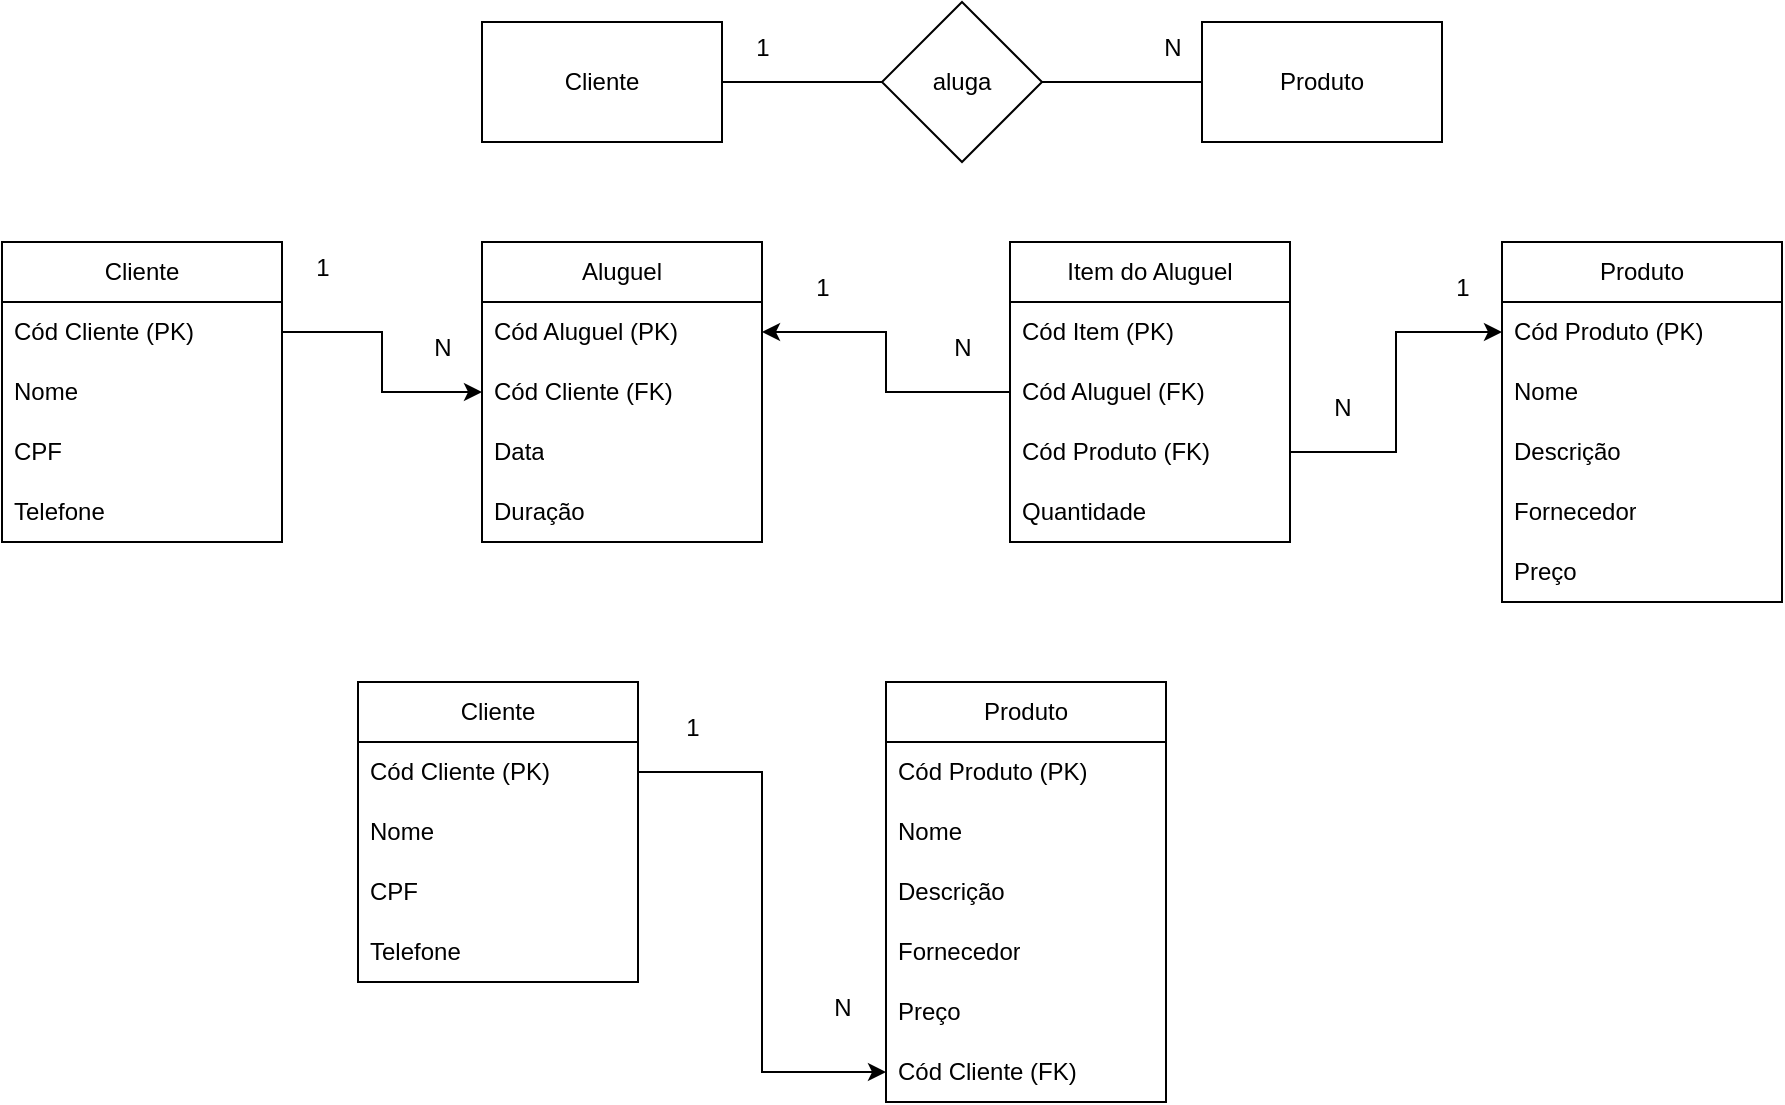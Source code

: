 <mxfile version="24.7.4" pages="3">
  <diagram name="Página-1" id="Mr-y8j6FvAP_OPJDIxmG">
    <mxGraphModel dx="1375" dy="313" grid="1" gridSize="10" guides="1" tooltips="1" connect="1" arrows="1" fold="1" page="1" pageScale="1" pageWidth="827" pageHeight="1169" math="0" shadow="0">
      <root>
        <mxCell id="0" />
        <mxCell id="1" parent="0" />
        <mxCell id="hx60Nt_0j53-Y6OIGw7m-4" style="edgeStyle=orthogonalEdgeStyle;rounded=0;orthogonalLoop=1;jettySize=auto;html=1;exitX=1;exitY=0.5;exitDx=0;exitDy=0;entryX=0;entryY=0.5;entryDx=0;entryDy=0;endArrow=none;endFill=0;" edge="1" parent="1" source="hx60Nt_0j53-Y6OIGw7m-1" target="hx60Nt_0j53-Y6OIGw7m-3">
          <mxGeometry relative="1" as="geometry" />
        </mxCell>
        <mxCell id="hx60Nt_0j53-Y6OIGw7m-1" value="Cliente" style="rounded=0;whiteSpace=wrap;html=1;" vertex="1" parent="1">
          <mxGeometry x="150" y="100" width="120" height="60" as="geometry" />
        </mxCell>
        <mxCell id="hx60Nt_0j53-Y6OIGw7m-2" value="Produto" style="rounded=0;whiteSpace=wrap;html=1;" vertex="1" parent="1">
          <mxGeometry x="510" y="100" width="120" height="60" as="geometry" />
        </mxCell>
        <mxCell id="hx60Nt_0j53-Y6OIGw7m-5" style="edgeStyle=orthogonalEdgeStyle;rounded=0;orthogonalLoop=1;jettySize=auto;html=1;exitX=1;exitY=0.5;exitDx=0;exitDy=0;entryX=0;entryY=0.5;entryDx=0;entryDy=0;endArrow=none;endFill=0;" edge="1" parent="1" source="hx60Nt_0j53-Y6OIGw7m-3" target="hx60Nt_0j53-Y6OIGw7m-2">
          <mxGeometry relative="1" as="geometry" />
        </mxCell>
        <mxCell id="hx60Nt_0j53-Y6OIGw7m-3" value="aluga" style="rhombus;whiteSpace=wrap;html=1;" vertex="1" parent="1">
          <mxGeometry x="350" y="90" width="80" height="80" as="geometry" />
        </mxCell>
        <mxCell id="hx60Nt_0j53-Y6OIGw7m-6" value="1" style="text;html=1;align=center;verticalAlign=middle;resizable=0;points=[];autosize=1;strokeColor=none;fillColor=none;" vertex="1" parent="1">
          <mxGeometry x="275" y="98" width="30" height="30" as="geometry" />
        </mxCell>
        <mxCell id="hx60Nt_0j53-Y6OIGw7m-7" value="N" style="text;html=1;align=center;verticalAlign=middle;resizable=0;points=[];autosize=1;strokeColor=none;fillColor=none;" vertex="1" parent="1">
          <mxGeometry x="480" y="98" width="30" height="30" as="geometry" />
        </mxCell>
        <mxCell id="hx60Nt_0j53-Y6OIGw7m-8" value="Cliente" style="swimlane;fontStyle=0;childLayout=stackLayout;horizontal=1;startSize=30;horizontalStack=0;resizeParent=1;resizeParentMax=0;resizeLast=0;collapsible=1;marginBottom=0;whiteSpace=wrap;html=1;" vertex="1" parent="1">
          <mxGeometry x="-90" y="210" width="140" height="150" as="geometry" />
        </mxCell>
        <mxCell id="hx60Nt_0j53-Y6OIGw7m-9" value="Cód Cliente (PK)" style="text;strokeColor=none;fillColor=none;align=left;verticalAlign=middle;spacingLeft=4;spacingRight=4;overflow=hidden;points=[[0,0.5],[1,0.5]];portConstraint=eastwest;rotatable=0;whiteSpace=wrap;html=1;" vertex="1" parent="hx60Nt_0j53-Y6OIGw7m-8">
          <mxGeometry y="30" width="140" height="30" as="geometry" />
        </mxCell>
        <mxCell id="hx60Nt_0j53-Y6OIGw7m-10" value="Nome" style="text;strokeColor=none;fillColor=none;align=left;verticalAlign=middle;spacingLeft=4;spacingRight=4;overflow=hidden;points=[[0,0.5],[1,0.5]];portConstraint=eastwest;rotatable=0;whiteSpace=wrap;html=1;" vertex="1" parent="hx60Nt_0j53-Y6OIGw7m-8">
          <mxGeometry y="60" width="140" height="30" as="geometry" />
        </mxCell>
        <mxCell id="hx60Nt_0j53-Y6OIGw7m-11" value="CPF" style="text;strokeColor=none;fillColor=none;align=left;verticalAlign=middle;spacingLeft=4;spacingRight=4;overflow=hidden;points=[[0,0.5],[1,0.5]];portConstraint=eastwest;rotatable=0;whiteSpace=wrap;html=1;" vertex="1" parent="hx60Nt_0j53-Y6OIGw7m-8">
          <mxGeometry y="90" width="140" height="30" as="geometry" />
        </mxCell>
        <mxCell id="hx60Nt_0j53-Y6OIGw7m-16" value="Telefone" style="text;strokeColor=none;fillColor=none;align=left;verticalAlign=middle;spacingLeft=4;spacingRight=4;overflow=hidden;points=[[0,0.5],[1,0.5]];portConstraint=eastwest;rotatable=0;whiteSpace=wrap;html=1;" vertex="1" parent="hx60Nt_0j53-Y6OIGw7m-8">
          <mxGeometry y="120" width="140" height="30" as="geometry" />
        </mxCell>
        <mxCell id="hx60Nt_0j53-Y6OIGw7m-12" value="Produto" style="swimlane;fontStyle=0;childLayout=stackLayout;horizontal=1;startSize=30;horizontalStack=0;resizeParent=1;resizeParentMax=0;resizeLast=0;collapsible=1;marginBottom=0;whiteSpace=wrap;html=1;" vertex="1" parent="1">
          <mxGeometry x="660" y="210" width="140" height="180" as="geometry" />
        </mxCell>
        <mxCell id="hx60Nt_0j53-Y6OIGw7m-13" value="Cód Produto (PK)" style="text;strokeColor=none;fillColor=none;align=left;verticalAlign=middle;spacingLeft=4;spacingRight=4;overflow=hidden;points=[[0,0.5],[1,0.5]];portConstraint=eastwest;rotatable=0;whiteSpace=wrap;html=1;" vertex="1" parent="hx60Nt_0j53-Y6OIGw7m-12">
          <mxGeometry y="30" width="140" height="30" as="geometry" />
        </mxCell>
        <mxCell id="hx60Nt_0j53-Y6OIGw7m-14" value="Nome" style="text;strokeColor=none;fillColor=none;align=left;verticalAlign=middle;spacingLeft=4;spacingRight=4;overflow=hidden;points=[[0,0.5],[1,0.5]];portConstraint=eastwest;rotatable=0;whiteSpace=wrap;html=1;" vertex="1" parent="hx60Nt_0j53-Y6OIGw7m-12">
          <mxGeometry y="60" width="140" height="30" as="geometry" />
        </mxCell>
        <mxCell id="hx60Nt_0j53-Y6OIGw7m-15" value="Descrição" style="text;strokeColor=none;fillColor=none;align=left;verticalAlign=middle;spacingLeft=4;spacingRight=4;overflow=hidden;points=[[0,0.5],[1,0.5]];portConstraint=eastwest;rotatable=0;whiteSpace=wrap;html=1;" vertex="1" parent="hx60Nt_0j53-Y6OIGw7m-12">
          <mxGeometry y="90" width="140" height="30" as="geometry" />
        </mxCell>
        <mxCell id="hx60Nt_0j53-Y6OIGw7m-17" value="Fornecedor" style="text;strokeColor=none;fillColor=none;align=left;verticalAlign=middle;spacingLeft=4;spacingRight=4;overflow=hidden;points=[[0,0.5],[1,0.5]];portConstraint=eastwest;rotatable=0;whiteSpace=wrap;html=1;" vertex="1" parent="hx60Nt_0j53-Y6OIGw7m-12">
          <mxGeometry y="120" width="140" height="30" as="geometry" />
        </mxCell>
        <mxCell id="hx60Nt_0j53-Y6OIGw7m-18" value="Preço" style="text;strokeColor=none;fillColor=none;align=left;verticalAlign=middle;spacingLeft=4;spacingRight=4;overflow=hidden;points=[[0,0.5],[1,0.5]];portConstraint=eastwest;rotatable=0;whiteSpace=wrap;html=1;" vertex="1" parent="hx60Nt_0j53-Y6OIGw7m-12">
          <mxGeometry y="150" width="140" height="30" as="geometry" />
        </mxCell>
        <mxCell id="hx60Nt_0j53-Y6OIGw7m-21" value="Item do Aluguel" style="swimlane;fontStyle=0;childLayout=stackLayout;horizontal=1;startSize=30;horizontalStack=0;resizeParent=1;resizeParentMax=0;resizeLast=0;collapsible=1;marginBottom=0;whiteSpace=wrap;html=1;" vertex="1" parent="1">
          <mxGeometry x="414" y="210" width="140" height="150" as="geometry" />
        </mxCell>
        <mxCell id="hx60Nt_0j53-Y6OIGw7m-22" value="Cód Item (PK)" style="text;strokeColor=none;fillColor=none;align=left;verticalAlign=middle;spacingLeft=4;spacingRight=4;overflow=hidden;points=[[0,0.5],[1,0.5]];portConstraint=eastwest;rotatable=0;whiteSpace=wrap;html=1;" vertex="1" parent="hx60Nt_0j53-Y6OIGw7m-21">
          <mxGeometry y="30" width="140" height="30" as="geometry" />
        </mxCell>
        <mxCell id="hx60Nt_0j53-Y6OIGw7m-38" value="Cód Aluguel (FK)" style="text;strokeColor=none;fillColor=none;align=left;verticalAlign=middle;spacingLeft=4;spacingRight=4;overflow=hidden;points=[[0,0.5],[1,0.5]];portConstraint=eastwest;rotatable=0;whiteSpace=wrap;html=1;" vertex="1" parent="hx60Nt_0j53-Y6OIGw7m-21">
          <mxGeometry y="60" width="140" height="30" as="geometry" />
        </mxCell>
        <mxCell id="hx60Nt_0j53-Y6OIGw7m-24" value="Cód Produto (FK)" style="text;strokeColor=none;fillColor=none;align=left;verticalAlign=middle;spacingLeft=4;spacingRight=4;overflow=hidden;points=[[0,0.5],[1,0.5]];portConstraint=eastwest;rotatable=0;whiteSpace=wrap;html=1;" vertex="1" parent="hx60Nt_0j53-Y6OIGw7m-21">
          <mxGeometry y="90" width="140" height="30" as="geometry" />
        </mxCell>
        <mxCell id="hx60Nt_0j53-Y6OIGw7m-25" value="Quantidade" style="text;strokeColor=none;fillColor=none;align=left;verticalAlign=middle;spacingLeft=4;spacingRight=4;overflow=hidden;points=[[0,0.5],[1,0.5]];portConstraint=eastwest;rotatable=0;whiteSpace=wrap;html=1;" vertex="1" parent="hx60Nt_0j53-Y6OIGw7m-21">
          <mxGeometry y="120" width="140" height="30" as="geometry" />
        </mxCell>
        <mxCell id="hx60Nt_0j53-Y6OIGw7m-30" style="edgeStyle=orthogonalEdgeStyle;rounded=0;orthogonalLoop=1;jettySize=auto;html=1;exitX=1;exitY=0.5;exitDx=0;exitDy=0;" edge="1" parent="1" source="hx60Nt_0j53-Y6OIGw7m-24" target="hx60Nt_0j53-Y6OIGw7m-13">
          <mxGeometry relative="1" as="geometry" />
        </mxCell>
        <mxCell id="hx60Nt_0j53-Y6OIGw7m-31" value="Aluguel" style="swimlane;fontStyle=0;childLayout=stackLayout;horizontal=1;startSize=30;horizontalStack=0;resizeParent=1;resizeParentMax=0;resizeLast=0;collapsible=1;marginBottom=0;whiteSpace=wrap;html=1;" vertex="1" parent="1">
          <mxGeometry x="150" y="210" width="140" height="150" as="geometry" />
        </mxCell>
        <mxCell id="hx60Nt_0j53-Y6OIGw7m-32" value="Cód Aluguel (PK)" style="text;strokeColor=none;fillColor=none;align=left;verticalAlign=middle;spacingLeft=4;spacingRight=4;overflow=hidden;points=[[0,0.5],[1,0.5]];portConstraint=eastwest;rotatable=0;whiteSpace=wrap;html=1;" vertex="1" parent="hx60Nt_0j53-Y6OIGw7m-31">
          <mxGeometry y="30" width="140" height="30" as="geometry" />
        </mxCell>
        <mxCell id="hx60Nt_0j53-Y6OIGw7m-33" value="Cód Cliente (FK)" style="text;strokeColor=none;fillColor=none;align=left;verticalAlign=middle;spacingLeft=4;spacingRight=4;overflow=hidden;points=[[0,0.5],[1,0.5]];portConstraint=eastwest;rotatable=0;whiteSpace=wrap;html=1;" vertex="1" parent="hx60Nt_0j53-Y6OIGw7m-31">
          <mxGeometry y="60" width="140" height="30" as="geometry" />
        </mxCell>
        <mxCell id="hx60Nt_0j53-Y6OIGw7m-26" value="Data" style="text;strokeColor=none;fillColor=none;align=left;verticalAlign=middle;spacingLeft=4;spacingRight=4;overflow=hidden;points=[[0,0.5],[1,0.5]];portConstraint=eastwest;rotatable=0;whiteSpace=wrap;html=1;" vertex="1" parent="hx60Nt_0j53-Y6OIGw7m-31">
          <mxGeometry y="90" width="140" height="30" as="geometry" />
        </mxCell>
        <mxCell id="hx60Nt_0j53-Y6OIGw7m-27" value="Duração" style="text;strokeColor=none;fillColor=none;align=left;verticalAlign=middle;spacingLeft=4;spacingRight=4;overflow=hidden;points=[[0,0.5],[1,0.5]];portConstraint=eastwest;rotatable=0;whiteSpace=wrap;html=1;" vertex="1" parent="hx60Nt_0j53-Y6OIGw7m-31">
          <mxGeometry y="120" width="140" height="30" as="geometry" />
        </mxCell>
        <mxCell id="hx60Nt_0j53-Y6OIGw7m-36" style="edgeStyle=orthogonalEdgeStyle;rounded=0;orthogonalLoop=1;jettySize=auto;html=1;exitX=1;exitY=0.5;exitDx=0;exitDy=0;" edge="1" parent="hx60Nt_0j53-Y6OIGw7m-31" source="hx60Nt_0j53-Y6OIGw7m-33" target="hx60Nt_0j53-Y6OIGw7m-33">
          <mxGeometry relative="1" as="geometry" />
        </mxCell>
        <mxCell id="hx60Nt_0j53-Y6OIGw7m-37" style="edgeStyle=orthogonalEdgeStyle;rounded=0;orthogonalLoop=1;jettySize=auto;html=1;exitX=1;exitY=0.5;exitDx=0;exitDy=0;" edge="1" parent="1" source="hx60Nt_0j53-Y6OIGw7m-9" target="hx60Nt_0j53-Y6OIGw7m-33">
          <mxGeometry relative="1" as="geometry" />
        </mxCell>
        <mxCell id="hx60Nt_0j53-Y6OIGw7m-39" style="edgeStyle=orthogonalEdgeStyle;rounded=0;orthogonalLoop=1;jettySize=auto;html=1;exitX=0;exitY=0.5;exitDx=0;exitDy=0;" edge="1" parent="1" source="hx60Nt_0j53-Y6OIGw7m-38" target="hx60Nt_0j53-Y6OIGw7m-32">
          <mxGeometry relative="1" as="geometry" />
        </mxCell>
        <mxCell id="hx60Nt_0j53-Y6OIGw7m-40" value="Cliente" style="swimlane;fontStyle=0;childLayout=stackLayout;horizontal=1;startSize=30;horizontalStack=0;resizeParent=1;resizeParentMax=0;resizeLast=0;collapsible=1;marginBottom=0;whiteSpace=wrap;html=1;" vertex="1" parent="1">
          <mxGeometry x="88" y="430" width="140" height="150" as="geometry" />
        </mxCell>
        <mxCell id="hx60Nt_0j53-Y6OIGw7m-41" value="Cód Cliente (PK)" style="text;strokeColor=none;fillColor=none;align=left;verticalAlign=middle;spacingLeft=4;spacingRight=4;overflow=hidden;points=[[0,0.5],[1,0.5]];portConstraint=eastwest;rotatable=0;whiteSpace=wrap;html=1;" vertex="1" parent="hx60Nt_0j53-Y6OIGw7m-40">
          <mxGeometry y="30" width="140" height="30" as="geometry" />
        </mxCell>
        <mxCell id="hx60Nt_0j53-Y6OIGw7m-42" value="Nome" style="text;strokeColor=none;fillColor=none;align=left;verticalAlign=middle;spacingLeft=4;spacingRight=4;overflow=hidden;points=[[0,0.5],[1,0.5]];portConstraint=eastwest;rotatable=0;whiteSpace=wrap;html=1;" vertex="1" parent="hx60Nt_0j53-Y6OIGw7m-40">
          <mxGeometry y="60" width="140" height="30" as="geometry" />
        </mxCell>
        <mxCell id="hx60Nt_0j53-Y6OIGw7m-43" value="CPF" style="text;strokeColor=none;fillColor=none;align=left;verticalAlign=middle;spacingLeft=4;spacingRight=4;overflow=hidden;points=[[0,0.5],[1,0.5]];portConstraint=eastwest;rotatable=0;whiteSpace=wrap;html=1;" vertex="1" parent="hx60Nt_0j53-Y6OIGw7m-40">
          <mxGeometry y="90" width="140" height="30" as="geometry" />
        </mxCell>
        <mxCell id="hx60Nt_0j53-Y6OIGw7m-44" value="Telefone" style="text;strokeColor=none;fillColor=none;align=left;verticalAlign=middle;spacingLeft=4;spacingRight=4;overflow=hidden;points=[[0,0.5],[1,0.5]];portConstraint=eastwest;rotatable=0;whiteSpace=wrap;html=1;" vertex="1" parent="hx60Nt_0j53-Y6OIGw7m-40">
          <mxGeometry y="120" width="140" height="30" as="geometry" />
        </mxCell>
        <mxCell id="hx60Nt_0j53-Y6OIGw7m-45" value="Produto" style="swimlane;fontStyle=0;childLayout=stackLayout;horizontal=1;startSize=30;horizontalStack=0;resizeParent=1;resizeParentMax=0;resizeLast=0;collapsible=1;marginBottom=0;whiteSpace=wrap;html=1;" vertex="1" parent="1">
          <mxGeometry x="352" y="430" width="140" height="210" as="geometry" />
        </mxCell>
        <mxCell id="hx60Nt_0j53-Y6OIGw7m-46" value="Cód Produto (PK)" style="text;strokeColor=none;fillColor=none;align=left;verticalAlign=middle;spacingLeft=4;spacingRight=4;overflow=hidden;points=[[0,0.5],[1,0.5]];portConstraint=eastwest;rotatable=0;whiteSpace=wrap;html=1;" vertex="1" parent="hx60Nt_0j53-Y6OIGw7m-45">
          <mxGeometry y="30" width="140" height="30" as="geometry" />
        </mxCell>
        <mxCell id="hx60Nt_0j53-Y6OIGw7m-47" value="Nome" style="text;strokeColor=none;fillColor=none;align=left;verticalAlign=middle;spacingLeft=4;spacingRight=4;overflow=hidden;points=[[0,0.5],[1,0.5]];portConstraint=eastwest;rotatable=0;whiteSpace=wrap;html=1;" vertex="1" parent="hx60Nt_0j53-Y6OIGw7m-45">
          <mxGeometry y="60" width="140" height="30" as="geometry" />
        </mxCell>
        <mxCell id="hx60Nt_0j53-Y6OIGw7m-48" value="Descrição" style="text;strokeColor=none;fillColor=none;align=left;verticalAlign=middle;spacingLeft=4;spacingRight=4;overflow=hidden;points=[[0,0.5],[1,0.5]];portConstraint=eastwest;rotatable=0;whiteSpace=wrap;html=1;" vertex="1" parent="hx60Nt_0j53-Y6OIGw7m-45">
          <mxGeometry y="90" width="140" height="30" as="geometry" />
        </mxCell>
        <mxCell id="hx60Nt_0j53-Y6OIGw7m-49" value="Fornecedor" style="text;strokeColor=none;fillColor=none;align=left;verticalAlign=middle;spacingLeft=4;spacingRight=4;overflow=hidden;points=[[0,0.5],[1,0.5]];portConstraint=eastwest;rotatable=0;whiteSpace=wrap;html=1;" vertex="1" parent="hx60Nt_0j53-Y6OIGw7m-45">
          <mxGeometry y="120" width="140" height="30" as="geometry" />
        </mxCell>
        <mxCell id="hx60Nt_0j53-Y6OIGw7m-50" value="Preço" style="text;strokeColor=none;fillColor=none;align=left;verticalAlign=middle;spacingLeft=4;spacingRight=4;overflow=hidden;points=[[0,0.5],[1,0.5]];portConstraint=eastwest;rotatable=0;whiteSpace=wrap;html=1;" vertex="1" parent="hx60Nt_0j53-Y6OIGw7m-45">
          <mxGeometry y="150" width="140" height="30" as="geometry" />
        </mxCell>
        <mxCell id="hx60Nt_0j53-Y6OIGw7m-52" value="Cód Cliente (FK)" style="text;strokeColor=none;fillColor=none;align=left;verticalAlign=middle;spacingLeft=4;spacingRight=4;overflow=hidden;points=[[0,0.5],[1,0.5]];portConstraint=eastwest;rotatable=0;whiteSpace=wrap;html=1;" vertex="1" parent="hx60Nt_0j53-Y6OIGw7m-45">
          <mxGeometry y="180" width="140" height="30" as="geometry" />
        </mxCell>
        <mxCell id="hx60Nt_0j53-Y6OIGw7m-53" style="edgeStyle=orthogonalEdgeStyle;rounded=0;orthogonalLoop=1;jettySize=auto;html=1;exitX=1;exitY=0.5;exitDx=0;exitDy=0;entryX=0;entryY=0.5;entryDx=0;entryDy=0;" edge="1" parent="1" source="hx60Nt_0j53-Y6OIGw7m-41" target="hx60Nt_0j53-Y6OIGw7m-52">
          <mxGeometry relative="1" as="geometry" />
        </mxCell>
        <mxCell id="hx60Nt_0j53-Y6OIGw7m-54" value="1" style="text;html=1;align=center;verticalAlign=middle;resizable=0;points=[];autosize=1;strokeColor=none;fillColor=none;" vertex="1" parent="1">
          <mxGeometry x="240" y="438" width="30" height="30" as="geometry" />
        </mxCell>
        <mxCell id="hx60Nt_0j53-Y6OIGw7m-55" value="N" style="text;html=1;align=center;verticalAlign=middle;resizable=0;points=[];autosize=1;strokeColor=none;fillColor=none;" vertex="1" parent="1">
          <mxGeometry x="315" y="578" width="30" height="30" as="geometry" />
        </mxCell>
        <mxCell id="hx60Nt_0j53-Y6OIGw7m-56" value="N" style="text;html=1;align=center;verticalAlign=middle;resizable=0;points=[];autosize=1;strokeColor=none;fillColor=none;" vertex="1" parent="1">
          <mxGeometry x="115" y="248" width="30" height="30" as="geometry" />
        </mxCell>
        <mxCell id="hx60Nt_0j53-Y6OIGw7m-57" value="1" style="text;html=1;align=center;verticalAlign=middle;resizable=0;points=[];autosize=1;strokeColor=none;fillColor=none;" vertex="1" parent="1">
          <mxGeometry x="55" y="208" width="30" height="30" as="geometry" />
        </mxCell>
        <mxCell id="hx60Nt_0j53-Y6OIGw7m-58" value="N" style="text;html=1;align=center;verticalAlign=middle;resizable=0;points=[];autosize=1;strokeColor=none;fillColor=none;" vertex="1" parent="1">
          <mxGeometry x="375" y="248" width="30" height="30" as="geometry" />
        </mxCell>
        <mxCell id="hx60Nt_0j53-Y6OIGw7m-59" value="1" style="text;html=1;align=center;verticalAlign=middle;resizable=0;points=[];autosize=1;strokeColor=none;fillColor=none;" vertex="1" parent="1">
          <mxGeometry x="305" y="218" width="30" height="30" as="geometry" />
        </mxCell>
        <mxCell id="hx60Nt_0j53-Y6OIGw7m-60" value="1" style="text;html=1;align=center;verticalAlign=middle;resizable=0;points=[];autosize=1;strokeColor=none;fillColor=none;" vertex="1" parent="1">
          <mxGeometry x="625" y="218" width="30" height="30" as="geometry" />
        </mxCell>
        <mxCell id="hx60Nt_0j53-Y6OIGw7m-61" value="N" style="text;html=1;align=center;verticalAlign=middle;resizable=0;points=[];autosize=1;strokeColor=none;fillColor=none;" vertex="1" parent="1">
          <mxGeometry x="565" y="278" width="30" height="30" as="geometry" />
        </mxCell>
      </root>
    </mxGraphModel>
  </diagram>
  <diagram id="q1xukiQcBL89fhifhAJa" name="Página-2">
    <mxGraphModel dx="662" dy="378" grid="1" gridSize="10" guides="1" tooltips="1" connect="1" arrows="1" fold="1" page="1" pageScale="1" pageWidth="827" pageHeight="1169" math="0" shadow="0">
      <root>
        <mxCell id="0" />
        <mxCell id="1" parent="0" />
        <mxCell id="Q9u6gidSZBuBXPQ9qShj-5" style="edgeStyle=orthogonalEdgeStyle;rounded=0;orthogonalLoop=1;jettySize=auto;html=1;exitX=1;exitY=0.5;exitDx=0;exitDy=0;endArrow=none;endFill=0;" edge="1" parent="1" source="Q9u6gidSZBuBXPQ9qShj-1" target="Q9u6gidSZBuBXPQ9qShj-3">
          <mxGeometry relative="1" as="geometry" />
        </mxCell>
        <mxCell id="Q9u6gidSZBuBXPQ9qShj-1" value="Morador" style="rounded=0;whiteSpace=wrap;html=1;" vertex="1" parent="1">
          <mxGeometry x="110" y="170" width="120" height="60" as="geometry" />
        </mxCell>
        <mxCell id="Q9u6gidSZBuBXPQ9qShj-3" value="Propriedade" style="rounded=0;whiteSpace=wrap;html=1;" vertex="1" parent="1">
          <mxGeometry x="400" y="170" width="120" height="60" as="geometry" />
        </mxCell>
        <mxCell id="Q9u6gidSZBuBXPQ9qShj-7" style="edgeStyle=orthogonalEdgeStyle;rounded=0;orthogonalLoop=1;jettySize=auto;html=1;exitX=0;exitY=0.5;exitDx=0;exitDy=0;entryX=1;entryY=0.5;entryDx=0;entryDy=0;endArrow=none;endFill=0;" edge="1" parent="1" source="Q9u6gidSZBuBXPQ9qShj-4" target="Q9u6gidSZBuBXPQ9qShj-3">
          <mxGeometry relative="1" as="geometry" />
        </mxCell>
        <mxCell id="Q9u6gidSZBuBXPQ9qShj-4" value="Vaga" style="rounded=0;whiteSpace=wrap;html=1;" vertex="1" parent="1">
          <mxGeometry x="670" y="170" width="120" height="60" as="geometry" />
        </mxCell>
        <mxCell id="Q9u6gidSZBuBXPQ9qShj-8" value="Mora" style="rhombus;whiteSpace=wrap;html=1;" vertex="1" parent="1">
          <mxGeometry x="270" y="160" width="80" height="80" as="geometry" />
        </mxCell>
        <mxCell id="Q9u6gidSZBuBXPQ9qShj-13" value="Possui" style="rhombus;whiteSpace=wrap;html=1;" vertex="1" parent="1">
          <mxGeometry x="560" y="160" width="80" height="80" as="geometry" />
        </mxCell>
        <mxCell id="Q9u6gidSZBuBXPQ9qShj-14" value="1" style="text;html=1;align=center;verticalAlign=middle;resizable=0;points=[];autosize=1;strokeColor=none;fillColor=none;" vertex="1" parent="1">
          <mxGeometry x="365" y="168" width="30" height="30" as="geometry" />
        </mxCell>
        <mxCell id="Q9u6gidSZBuBXPQ9qShj-15" value="1" style="text;html=1;align=center;verticalAlign=middle;resizable=0;points=[];autosize=1;strokeColor=none;fillColor=none;" vertex="1" parent="1">
          <mxGeometry x="230" y="168" width="30" height="30" as="geometry" />
        </mxCell>
        <mxCell id="Q9u6gidSZBuBXPQ9qShj-16" value="N" style="text;html=1;align=center;verticalAlign=middle;resizable=0;points=[];autosize=1;strokeColor=none;fillColor=none;" vertex="1" parent="1">
          <mxGeometry x="635" y="168" width="30" height="30" as="geometry" />
        </mxCell>
        <mxCell id="Q9u6gidSZBuBXPQ9qShj-17" value="1" style="text;html=1;align=center;verticalAlign=middle;resizable=0;points=[];autosize=1;strokeColor=none;fillColor=none;" vertex="1" parent="1">
          <mxGeometry x="520" y="168" width="30" height="30" as="geometry" />
        </mxCell>
        <mxCell id="Q9u6gidSZBuBXPQ9qShj-18" value="Morador" style="swimlane;fontStyle=0;childLayout=stackLayout;horizontal=1;startSize=30;horizontalStack=0;resizeParent=1;resizeParentMax=0;resizeLast=0;collapsible=1;marginBottom=0;whiteSpace=wrap;html=1;" vertex="1" parent="1">
          <mxGeometry x="100" y="280" width="140" height="150" as="geometry" />
        </mxCell>
        <mxCell id="Q9u6gidSZBuBXPQ9qShj-19" value="Cód Morador (PK)" style="text;strokeColor=none;fillColor=none;align=left;verticalAlign=middle;spacingLeft=4;spacingRight=4;overflow=hidden;points=[[0,0.5],[1,0.5]];portConstraint=eastwest;rotatable=0;whiteSpace=wrap;html=1;" vertex="1" parent="Q9u6gidSZBuBXPQ9qShj-18">
          <mxGeometry y="30" width="140" height="30" as="geometry" />
        </mxCell>
        <mxCell id="Q9u6gidSZBuBXPQ9qShj-20" value="Nome" style="text;strokeColor=none;fillColor=none;align=left;verticalAlign=middle;spacingLeft=4;spacingRight=4;overflow=hidden;points=[[0,0.5],[1,0.5]];portConstraint=eastwest;rotatable=0;whiteSpace=wrap;html=1;" vertex="1" parent="Q9u6gidSZBuBXPQ9qShj-18">
          <mxGeometry y="60" width="140" height="30" as="geometry" />
        </mxCell>
        <mxCell id="Q9u6gidSZBuBXPQ9qShj-21" value="CPF" style="text;strokeColor=none;fillColor=none;align=left;verticalAlign=middle;spacingLeft=4;spacingRight=4;overflow=hidden;points=[[0,0.5],[1,0.5]];portConstraint=eastwest;rotatable=0;whiteSpace=wrap;html=1;" vertex="1" parent="Q9u6gidSZBuBXPQ9qShj-18">
          <mxGeometry y="90" width="140" height="30" as="geometry" />
        </mxCell>
        <mxCell id="Q9u6gidSZBuBXPQ9qShj-32" value="Cód Propriedade (FK)" style="text;strokeColor=none;fillColor=none;align=left;verticalAlign=middle;spacingLeft=4;spacingRight=4;overflow=hidden;points=[[0,0.5],[1,0.5]];portConstraint=eastwest;rotatable=0;whiteSpace=wrap;html=1;" vertex="1" parent="Q9u6gidSZBuBXPQ9qShj-18">
          <mxGeometry y="120" width="140" height="30" as="geometry" />
        </mxCell>
        <mxCell id="Q9u6gidSZBuBXPQ9qShj-22" value="Propriedade" style="swimlane;fontStyle=0;childLayout=stackLayout;horizontal=1;startSize=30;horizontalStack=0;resizeParent=1;resizeParentMax=0;resizeLast=0;collapsible=1;marginBottom=0;whiteSpace=wrap;html=1;" vertex="1" parent="1">
          <mxGeometry x="390" y="280" width="140" height="180" as="geometry" />
        </mxCell>
        <mxCell id="Q9u6gidSZBuBXPQ9qShj-23" value="Cód Propriedade (PK)" style="text;strokeColor=none;fillColor=none;align=left;verticalAlign=middle;spacingLeft=4;spacingRight=4;overflow=hidden;points=[[0,0.5],[1,0.5]];portConstraint=eastwest;rotatable=0;whiteSpace=wrap;html=1;" vertex="1" parent="Q9u6gidSZBuBXPQ9qShj-22">
          <mxGeometry y="30" width="140" height="30" as="geometry" />
        </mxCell>
        <mxCell id="Q9u6gidSZBuBXPQ9qShj-24" value="Número" style="text;strokeColor=none;fillColor=none;align=left;verticalAlign=middle;spacingLeft=4;spacingRight=4;overflow=hidden;points=[[0,0.5],[1,0.5]];portConstraint=eastwest;rotatable=0;whiteSpace=wrap;html=1;" vertex="1" parent="Q9u6gidSZBuBXPQ9qShj-22">
          <mxGeometry y="60" width="140" height="30" as="geometry" />
        </mxCell>
        <mxCell id="Q9u6gidSZBuBXPQ9qShj-25" value="Bloco" style="text;strokeColor=none;fillColor=none;align=left;verticalAlign=middle;spacingLeft=4;spacingRight=4;overflow=hidden;points=[[0,0.5],[1,0.5]];portConstraint=eastwest;rotatable=0;whiteSpace=wrap;html=1;" vertex="1" parent="Q9u6gidSZBuBXPQ9qShj-22">
          <mxGeometry y="90" width="140" height="30" as="geometry" />
        </mxCell>
        <mxCell id="Q9u6gidSZBuBXPQ9qShj-30" value="Área Construída" style="text;strokeColor=none;fillColor=none;align=left;verticalAlign=middle;spacingLeft=4;spacingRight=4;overflow=hidden;points=[[0,0.5],[1,0.5]];portConstraint=eastwest;rotatable=0;whiteSpace=wrap;html=1;" vertex="1" parent="Q9u6gidSZBuBXPQ9qShj-22">
          <mxGeometry y="120" width="140" height="30" as="geometry" />
        </mxCell>
        <mxCell id="Q9u6gidSZBuBXPQ9qShj-34" value="Situação" style="text;strokeColor=none;fillColor=none;align=left;verticalAlign=middle;spacingLeft=4;spacingRight=4;overflow=hidden;points=[[0,0.5],[1,0.5]];portConstraint=eastwest;rotatable=0;whiteSpace=wrap;html=1;" vertex="1" parent="Q9u6gidSZBuBXPQ9qShj-22">
          <mxGeometry y="150" width="140" height="30" as="geometry" />
        </mxCell>
        <mxCell id="Q9u6gidSZBuBXPQ9qShj-26" value="Vaga" style="swimlane;fontStyle=0;childLayout=stackLayout;horizontal=1;startSize=30;horizontalStack=0;resizeParent=1;resizeParentMax=0;resizeLast=0;collapsible=1;marginBottom=0;whiteSpace=wrap;html=1;" vertex="1" parent="1">
          <mxGeometry x="660" y="280" width="140" height="150" as="geometry" />
        </mxCell>
        <mxCell id="Q9u6gidSZBuBXPQ9qShj-27" value="Cód Vaga (PK)" style="text;strokeColor=none;fillColor=none;align=left;verticalAlign=middle;spacingLeft=4;spacingRight=4;overflow=hidden;points=[[0,0.5],[1,0.5]];portConstraint=eastwest;rotatable=0;whiteSpace=wrap;html=1;" vertex="1" parent="Q9u6gidSZBuBXPQ9qShj-26">
          <mxGeometry y="30" width="140" height="30" as="geometry" />
        </mxCell>
        <mxCell id="Q9u6gidSZBuBXPQ9qShj-28" value="Número" style="text;strokeColor=none;fillColor=none;align=left;verticalAlign=middle;spacingLeft=4;spacingRight=4;overflow=hidden;points=[[0,0.5],[1,0.5]];portConstraint=eastwest;rotatable=0;whiteSpace=wrap;html=1;" vertex="1" parent="Q9u6gidSZBuBXPQ9qShj-26">
          <mxGeometry y="60" width="140" height="30" as="geometry" />
        </mxCell>
        <mxCell id="Q9u6gidSZBuBXPQ9qShj-29" value="Bloco" style="text;strokeColor=none;fillColor=none;align=left;verticalAlign=middle;spacingLeft=4;spacingRight=4;overflow=hidden;points=[[0,0.5],[1,0.5]];portConstraint=eastwest;rotatable=0;whiteSpace=wrap;html=1;" vertex="1" parent="Q9u6gidSZBuBXPQ9qShj-26">
          <mxGeometry y="90" width="140" height="30" as="geometry" />
        </mxCell>
        <mxCell id="Q9u6gidSZBuBXPQ9qShj-35" value="Cód Propriedade (FK)" style="text;strokeColor=none;fillColor=none;align=left;verticalAlign=middle;spacingLeft=4;spacingRight=4;overflow=hidden;points=[[0,0.5],[1,0.5]];portConstraint=eastwest;rotatable=0;whiteSpace=wrap;html=1;" vertex="1" parent="Q9u6gidSZBuBXPQ9qShj-26">
          <mxGeometry y="120" width="140" height="30" as="geometry" />
        </mxCell>
        <mxCell id="Q9u6gidSZBuBXPQ9qShj-33" style="edgeStyle=orthogonalEdgeStyle;rounded=0;orthogonalLoop=1;jettySize=auto;html=1;exitX=1;exitY=0.5;exitDx=0;exitDy=0;entryX=0;entryY=0.5;entryDx=0;entryDy=0;endArrow=none;endFill=0;" edge="1" parent="1" source="Q9u6gidSZBuBXPQ9qShj-32" target="Q9u6gidSZBuBXPQ9qShj-23">
          <mxGeometry relative="1" as="geometry" />
        </mxCell>
        <mxCell id="Q9u6gidSZBuBXPQ9qShj-36" style="edgeStyle=orthogonalEdgeStyle;rounded=0;orthogonalLoop=1;jettySize=auto;html=1;exitX=1;exitY=0.5;exitDx=0;exitDy=0;entryX=0;entryY=0.5;entryDx=0;entryDy=0;endArrow=none;endFill=0;" edge="1" parent="1" source="Q9u6gidSZBuBXPQ9qShj-23" target="Q9u6gidSZBuBXPQ9qShj-35">
          <mxGeometry relative="1" as="geometry" />
        </mxCell>
      </root>
    </mxGraphModel>
  </diagram>
  <diagram id="QjKqKX3W7E66Dx2aMnVt" name="Página-3">
    <mxGraphModel dx="1375" dy="313" grid="1" gridSize="10" guides="1" tooltips="1" connect="1" arrows="1" fold="1" page="1" pageScale="1" pageWidth="827" pageHeight="1169" math="0" shadow="0">
      <root>
        <mxCell id="0" />
        <mxCell id="1" parent="0" />
        <mxCell id="yIiP_362XO5cFeMT4ENc-5" style="edgeStyle=orthogonalEdgeStyle;rounded=0;orthogonalLoop=1;jettySize=auto;html=1;exitX=1;exitY=0.5;exitDx=0;exitDy=0;entryX=0;entryY=0.5;entryDx=0;entryDy=0;endArrow=none;endFill=0;" edge="1" parent="1" source="yIiP_362XO5cFeMT4ENc-1" target="yIiP_362XO5cFeMT4ENc-4">
          <mxGeometry relative="1" as="geometry" />
        </mxCell>
        <mxCell id="yIiP_362XO5cFeMT4ENc-1" value="Condomínio" style="rounded=0;whiteSpace=wrap;html=1;" vertex="1" parent="1">
          <mxGeometry x="-10" y="170" width="120" height="60" as="geometry" />
        </mxCell>
        <mxCell id="yIiP_362XO5cFeMT4ENc-2" value="Propriedade" style="rounded=0;whiteSpace=wrap;html=1;" vertex="1" parent="1">
          <mxGeometry x="310" y="170" width="120" height="60" as="geometry" />
        </mxCell>
        <mxCell id="yIiP_362XO5cFeMT4ENc-9" style="edgeStyle=orthogonalEdgeStyle;rounded=0;orthogonalLoop=1;jettySize=auto;html=1;exitX=0;exitY=0.25;exitDx=0;exitDy=0;entryX=1;entryY=0.5;entryDx=0;entryDy=0;endArrow=none;endFill=0;" edge="1" parent="1" source="yIiP_362XO5cFeMT4ENc-3" target="yIiP_362XO5cFeMT4ENc-7">
          <mxGeometry relative="1" as="geometry" />
        </mxCell>
        <mxCell id="yIiP_362XO5cFeMT4ENc-3" value="Pessoa" style="rounded=0;whiteSpace=wrap;html=1;" vertex="1" parent="1">
          <mxGeometry x="550" y="170" width="120" height="60" as="geometry" />
        </mxCell>
        <mxCell id="yIiP_362XO5cFeMT4ENc-6" style="edgeStyle=orthogonalEdgeStyle;rounded=0;orthogonalLoop=1;jettySize=auto;html=1;exitX=1;exitY=0.5;exitDx=0;exitDy=0;endArrow=none;endFill=0;" edge="1" parent="1" source="yIiP_362XO5cFeMT4ENc-4" target="yIiP_362XO5cFeMT4ENc-2">
          <mxGeometry relative="1" as="geometry" />
        </mxCell>
        <mxCell id="yIiP_362XO5cFeMT4ENc-4" value="Formado por" style="rhombus;whiteSpace=wrap;html=1;" vertex="1" parent="1">
          <mxGeometry x="170" y="160" width="80" height="80" as="geometry" />
        </mxCell>
        <mxCell id="yIiP_362XO5cFeMT4ENc-10" style="edgeStyle=orthogonalEdgeStyle;rounded=0;orthogonalLoop=1;jettySize=auto;html=1;exitX=0;exitY=0.5;exitDx=0;exitDy=0;entryX=1;entryY=0.25;entryDx=0;entryDy=0;endArrow=none;endFill=0;" edge="1" parent="1" source="yIiP_362XO5cFeMT4ENc-7" target="yIiP_362XO5cFeMT4ENc-2">
          <mxGeometry relative="1" as="geometry" />
        </mxCell>
        <mxCell id="yIiP_362XO5cFeMT4ENc-7" value="possui" style="rhombus;whiteSpace=wrap;html=1;" vertex="1" parent="1">
          <mxGeometry x="450" y="60" width="80" height="80" as="geometry" />
        </mxCell>
        <mxCell id="yIiP_362XO5cFeMT4ENc-11" style="edgeStyle=orthogonalEdgeStyle;rounded=0;orthogonalLoop=1;jettySize=auto;html=1;exitX=1;exitY=0.5;exitDx=0;exitDy=0;entryX=0;entryY=0.75;entryDx=0;entryDy=0;endArrow=none;endFill=0;" edge="1" parent="1" source="yIiP_362XO5cFeMT4ENc-8" target="yIiP_362XO5cFeMT4ENc-3">
          <mxGeometry relative="1" as="geometry">
            <Array as="points">
              <mxPoint x="540" y="290" />
              <mxPoint x="540" y="230" />
              <mxPoint x="530" y="230" />
              <mxPoint x="530" y="215" />
            </Array>
          </mxGeometry>
        </mxCell>
        <mxCell id="yIiP_362XO5cFeMT4ENc-12" style="edgeStyle=orthogonalEdgeStyle;rounded=0;orthogonalLoop=1;jettySize=auto;html=1;exitX=0;exitY=0.5;exitDx=0;exitDy=0;entryX=1;entryY=0.75;entryDx=0;entryDy=0;endArrow=none;endFill=0;" edge="1" parent="1" source="yIiP_362XO5cFeMT4ENc-8" target="yIiP_362XO5cFeMT4ENc-2">
          <mxGeometry relative="1" as="geometry">
            <Array as="points">
              <mxPoint x="440" y="290" />
              <mxPoint x="440" y="230" />
              <mxPoint x="450" y="230" />
              <mxPoint x="450" y="215" />
            </Array>
          </mxGeometry>
        </mxCell>
        <mxCell id="yIiP_362XO5cFeMT4ENc-8" value="aluga" style="rhombus;whiteSpace=wrap;html=1;" vertex="1" parent="1">
          <mxGeometry x="450" y="250" width="80" height="80" as="geometry" />
        </mxCell>
        <mxCell id="yIiP_362XO5cFeMT4ENc-13" value="N" style="text;html=1;align=center;verticalAlign=middle;resizable=0;points=[];autosize=1;strokeColor=none;fillColor=none;" vertex="1" parent="1">
          <mxGeometry x="275" y="158" width="30" height="30" as="geometry" />
        </mxCell>
        <mxCell id="yIiP_362XO5cFeMT4ENc-14" value="1" style="text;html=1;align=center;verticalAlign=middle;resizable=0;points=[];autosize=1;strokeColor=none;fillColor=none;" vertex="1" parent="1">
          <mxGeometry x="110" y="158" width="30" height="30" as="geometry" />
        </mxCell>
        <mxCell id="yIiP_362XO5cFeMT4ENc-15" value="N" style="text;html=1;align=center;verticalAlign=middle;resizable=0;points=[];autosize=1;strokeColor=none;fillColor=none;" vertex="1" parent="1">
          <mxGeometry x="399" y="138" width="30" height="30" as="geometry" />
        </mxCell>
        <mxCell id="yIiP_362XO5cFeMT4ENc-16" value="N" style="text;html=1;align=center;verticalAlign=middle;resizable=0;points=[];autosize=1;strokeColor=none;fillColor=none;" vertex="1" parent="1">
          <mxGeometry x="555" y="138" width="30" height="30" as="geometry" />
        </mxCell>
        <mxCell id="yIiP_362XO5cFeMT4ENc-17" value="1" style="text;html=1;align=center;verticalAlign=middle;resizable=0;points=[];autosize=1;strokeColor=none;fillColor=none;" vertex="1" parent="1">
          <mxGeometry x="555" y="230" width="30" height="30" as="geometry" />
        </mxCell>
        <mxCell id="yIiP_362XO5cFeMT4ENc-18" value="N" style="text;html=1;align=center;verticalAlign=middle;resizable=0;points=[];autosize=1;strokeColor=none;fillColor=none;" vertex="1" parent="1">
          <mxGeometry x="395" y="228" width="30" height="30" as="geometry" />
        </mxCell>
        <mxCell id="BoF2zBruYuXJP3fgTU4w-1" value="Condomínio" style="swimlane;fontStyle=0;childLayout=stackLayout;horizontal=1;startSize=30;horizontalStack=0;resizeParent=1;resizeParentMax=0;resizeLast=0;collapsible=1;marginBottom=0;whiteSpace=wrap;html=1;" vertex="1" parent="1">
          <mxGeometry x="-20" y="350" width="140" height="150" as="geometry" />
        </mxCell>
        <mxCell id="BoF2zBruYuXJP3fgTU4w-2" value="Cod Condomínio (PK)" style="text;strokeColor=none;fillColor=none;align=left;verticalAlign=middle;spacingLeft=4;spacingRight=4;overflow=hidden;points=[[0,0.5],[1,0.5]];portConstraint=eastwest;rotatable=0;whiteSpace=wrap;html=1;" vertex="1" parent="BoF2zBruYuXJP3fgTU4w-1">
          <mxGeometry y="30" width="140" height="30" as="geometry" />
        </mxCell>
        <mxCell id="BoF2zBruYuXJP3fgTU4w-3" value="Nome" style="text;strokeColor=none;fillColor=none;align=left;verticalAlign=middle;spacingLeft=4;spacingRight=4;overflow=hidden;points=[[0,0.5],[1,0.5]];portConstraint=eastwest;rotatable=0;whiteSpace=wrap;html=1;" vertex="1" parent="BoF2zBruYuXJP3fgTU4w-1">
          <mxGeometry y="60" width="140" height="30" as="geometry" />
        </mxCell>
        <mxCell id="BoF2zBruYuXJP3fgTU4w-5" value="Endereço" style="text;strokeColor=none;fillColor=none;align=left;verticalAlign=middle;spacingLeft=4;spacingRight=4;overflow=hidden;points=[[0,0.5],[1,0.5]];portConstraint=eastwest;rotatable=0;whiteSpace=wrap;html=1;" vertex="1" parent="BoF2zBruYuXJP3fgTU4w-1">
          <mxGeometry y="90" width="140" height="30" as="geometry" />
        </mxCell>
        <mxCell id="BoF2zBruYuXJP3fgTU4w-6" value="Telefone" style="text;strokeColor=none;fillColor=none;align=left;verticalAlign=middle;spacingLeft=4;spacingRight=4;overflow=hidden;points=[[0,0.5],[1,0.5]];portConstraint=eastwest;rotatable=0;whiteSpace=wrap;html=1;" vertex="1" parent="BoF2zBruYuXJP3fgTU4w-1">
          <mxGeometry y="120" width="140" height="30" as="geometry" />
        </mxCell>
        <mxCell id="BoF2zBruYuXJP3fgTU4w-7" value="Propriedade" style="swimlane;fontStyle=0;childLayout=stackLayout;horizontal=1;startSize=30;horizontalStack=0;resizeParent=1;resizeParentMax=0;resizeLast=0;collapsible=1;marginBottom=0;whiteSpace=wrap;html=1;" vertex="1" parent="1">
          <mxGeometry x="300" y="350" width="140" height="240" as="geometry" />
        </mxCell>
        <mxCell id="BoF2zBruYuXJP3fgTU4w-8" value="Cod Propriedade (PK)" style="text;strokeColor=none;fillColor=none;align=left;verticalAlign=middle;spacingLeft=4;spacingRight=4;overflow=hidden;points=[[0,0.5],[1,0.5]];portConstraint=eastwest;rotatable=0;whiteSpace=wrap;html=1;" vertex="1" parent="BoF2zBruYuXJP3fgTU4w-7">
          <mxGeometry y="30" width="140" height="30" as="geometry" />
        </mxCell>
        <mxCell id="BoF2zBruYuXJP3fgTU4w-9" value="Número" style="text;strokeColor=none;fillColor=none;align=left;verticalAlign=middle;spacingLeft=4;spacingRight=4;overflow=hidden;points=[[0,0.5],[1,0.5]];portConstraint=eastwest;rotatable=0;whiteSpace=wrap;html=1;" vertex="1" parent="BoF2zBruYuXJP3fgTU4w-7">
          <mxGeometry y="60" width="140" height="30" as="geometry" />
        </mxCell>
        <mxCell id="BoF2zBruYuXJP3fgTU4w-10" value="Bloco" style="text;strokeColor=none;fillColor=none;align=left;verticalAlign=middle;spacingLeft=4;spacingRight=4;overflow=hidden;points=[[0,0.5],[1,0.5]];portConstraint=eastwest;rotatable=0;whiteSpace=wrap;html=1;" vertex="1" parent="BoF2zBruYuXJP3fgTU4w-7">
          <mxGeometry y="90" width="140" height="30" as="geometry" />
        </mxCell>
        <mxCell id="BoF2zBruYuXJP3fgTU4w-11" value="Área" style="text;strokeColor=none;fillColor=none;align=left;verticalAlign=middle;spacingLeft=4;spacingRight=4;overflow=hidden;points=[[0,0.5],[1,0.5]];portConstraint=eastwest;rotatable=0;whiteSpace=wrap;html=1;" vertex="1" parent="BoF2zBruYuXJP3fgTU4w-7">
          <mxGeometry y="120" width="140" height="30" as="geometry" />
        </mxCell>
        <mxCell id="BoF2zBruYuXJP3fgTU4w-12" value="Quartos" style="text;strokeColor=none;fillColor=none;align=left;verticalAlign=middle;spacingLeft=4;spacingRight=4;overflow=hidden;points=[[0,0.5],[1,0.5]];portConstraint=eastwest;rotatable=0;whiteSpace=wrap;html=1;" vertex="1" parent="BoF2zBruYuXJP3fgTU4w-7">
          <mxGeometry y="150" width="140" height="30" as="geometry" />
        </mxCell>
        <mxCell id="BoF2zBruYuXJP3fgTU4w-13" value="Banheiros" style="text;strokeColor=none;fillColor=none;align=left;verticalAlign=middle;spacingLeft=4;spacingRight=4;overflow=hidden;points=[[0,0.5],[1,0.5]];portConstraint=eastwest;rotatable=0;whiteSpace=wrap;html=1;" vertex="1" parent="BoF2zBruYuXJP3fgTU4w-7">
          <mxGeometry y="180" width="140" height="30" as="geometry" />
        </mxCell>
        <mxCell id="BoF2zBruYuXJP3fgTU4w-14" value="Cod Condomínio (FK)" style="text;strokeColor=none;fillColor=none;align=left;verticalAlign=middle;spacingLeft=4;spacingRight=4;overflow=hidden;points=[[0,0.5],[1,0.5]];portConstraint=eastwest;rotatable=0;whiteSpace=wrap;html=1;" vertex="1" parent="BoF2zBruYuXJP3fgTU4w-7">
          <mxGeometry y="210" width="140" height="30" as="geometry" />
        </mxCell>
        <mxCell id="BoF2zBruYuXJP3fgTU4w-15" style="edgeStyle=orthogonalEdgeStyle;rounded=0;orthogonalLoop=1;jettySize=auto;html=1;exitX=1;exitY=0.5;exitDx=0;exitDy=0;endArrow=none;endFill=0;" edge="1" parent="1" source="BoF2zBruYuXJP3fgTU4w-2" target="BoF2zBruYuXJP3fgTU4w-14">
          <mxGeometry relative="1" as="geometry" />
        </mxCell>
        <mxCell id="BoF2zBruYuXJP3fgTU4w-16" value="Pessoa" style="swimlane;fontStyle=0;childLayout=stackLayout;horizontal=1;startSize=30;horizontalStack=0;resizeParent=1;resizeParentMax=0;resizeLast=0;collapsible=1;marginBottom=0;whiteSpace=wrap;html=1;" vertex="1" parent="1">
          <mxGeometry x="827" y="450" width="140" height="180" as="geometry" />
        </mxCell>
        <mxCell id="BoF2zBruYuXJP3fgTU4w-17" value="Cód Pessoa (PK)" style="text;strokeColor=none;fillColor=none;align=left;verticalAlign=middle;spacingLeft=4;spacingRight=4;overflow=hidden;points=[[0,0.5],[1,0.5]];portConstraint=eastwest;rotatable=0;whiteSpace=wrap;html=1;" vertex="1" parent="BoF2zBruYuXJP3fgTU4w-16">
          <mxGeometry y="30" width="140" height="30" as="geometry" />
        </mxCell>
        <mxCell id="BoF2zBruYuXJP3fgTU4w-18" value="Nome" style="text;strokeColor=none;fillColor=none;align=left;verticalAlign=middle;spacingLeft=4;spacingRight=4;overflow=hidden;points=[[0,0.5],[1,0.5]];portConstraint=eastwest;rotatable=0;whiteSpace=wrap;html=1;" vertex="1" parent="BoF2zBruYuXJP3fgTU4w-16">
          <mxGeometry y="60" width="140" height="30" as="geometry" />
        </mxCell>
        <mxCell id="BoF2zBruYuXJP3fgTU4w-19" value="CPF" style="text;strokeColor=none;fillColor=none;align=left;verticalAlign=middle;spacingLeft=4;spacingRight=4;overflow=hidden;points=[[0,0.5],[1,0.5]];portConstraint=eastwest;rotatable=0;whiteSpace=wrap;html=1;" vertex="1" parent="BoF2zBruYuXJP3fgTU4w-16">
          <mxGeometry y="90" width="140" height="30" as="geometry" />
        </mxCell>
        <mxCell id="BoF2zBruYuXJP3fgTU4w-20" value="Endereço" style="text;strokeColor=none;fillColor=none;align=left;verticalAlign=middle;spacingLeft=4;spacingRight=4;overflow=hidden;points=[[0,0.5],[1,0.5]];portConstraint=eastwest;rotatable=0;whiteSpace=wrap;html=1;" vertex="1" parent="BoF2zBruYuXJP3fgTU4w-16">
          <mxGeometry y="120" width="140" height="30" as="geometry" />
        </mxCell>
        <mxCell id="BoF2zBruYuXJP3fgTU4w-21" value="Telefone" style="text;strokeColor=none;fillColor=none;align=left;verticalAlign=middle;spacingLeft=4;spacingRight=4;overflow=hidden;points=[[0,0.5],[1,0.5]];portConstraint=eastwest;rotatable=0;whiteSpace=wrap;html=1;" vertex="1" parent="BoF2zBruYuXJP3fgTU4w-16">
          <mxGeometry y="150" width="140" height="30" as="geometry" />
        </mxCell>
        <mxCell id="BoF2zBruYuXJP3fgTU4w-25" value="Posse" style="swimlane;fontStyle=0;childLayout=stackLayout;horizontal=1;startSize=30;horizontalStack=0;resizeParent=1;resizeParentMax=0;resizeLast=0;collapsible=1;marginBottom=0;whiteSpace=wrap;html=1;" vertex="1" parent="1">
          <mxGeometry x="555" y="330" width="140" height="180" as="geometry" />
        </mxCell>
        <mxCell id="BoF2zBruYuXJP3fgTU4w-26" value="Cód Posse (PK)" style="text;strokeColor=none;fillColor=none;align=left;verticalAlign=middle;spacingLeft=4;spacingRight=4;overflow=hidden;points=[[0,0.5],[1,0.5]];portConstraint=eastwest;rotatable=0;whiteSpace=wrap;html=1;" vertex="1" parent="BoF2zBruYuXJP3fgTU4w-25">
          <mxGeometry y="30" width="140" height="30" as="geometry" />
        </mxCell>
        <mxCell id="BoF2zBruYuXJP3fgTU4w-27" value="Cód Pessoa (FK)" style="text;strokeColor=none;fillColor=none;align=left;verticalAlign=middle;spacingLeft=4;spacingRight=4;overflow=hidden;points=[[0,0.5],[1,0.5]];portConstraint=eastwest;rotatable=0;whiteSpace=wrap;html=1;" vertex="1" parent="BoF2zBruYuXJP3fgTU4w-25">
          <mxGeometry y="60" width="140" height="30" as="geometry" />
        </mxCell>
        <mxCell id="BoF2zBruYuXJP3fgTU4w-28" value="Cód Propriedade (FK)" style="text;strokeColor=none;fillColor=none;align=left;verticalAlign=middle;spacingLeft=4;spacingRight=4;overflow=hidden;points=[[0,0.5],[1,0.5]];portConstraint=eastwest;rotatable=0;whiteSpace=wrap;html=1;" vertex="1" parent="BoF2zBruYuXJP3fgTU4w-25">
          <mxGeometry y="90" width="140" height="30" as="geometry" />
        </mxCell>
        <mxCell id="BoF2zBruYuXJP3fgTU4w-31" value="Número do Contrato" style="text;strokeColor=none;fillColor=none;align=left;verticalAlign=middle;spacingLeft=4;spacingRight=4;overflow=hidden;points=[[0,0.5],[1,0.5]];portConstraint=eastwest;rotatable=0;whiteSpace=wrap;html=1;" vertex="1" parent="BoF2zBruYuXJP3fgTU4w-25">
          <mxGeometry y="120" width="140" height="30" as="geometry" />
        </mxCell>
        <mxCell id="BoF2zBruYuXJP3fgTU4w-32" value="Data" style="text;strokeColor=none;fillColor=none;align=left;verticalAlign=middle;spacingLeft=4;spacingRight=4;overflow=hidden;points=[[0,0.5],[1,0.5]];portConstraint=eastwest;rotatable=0;whiteSpace=wrap;html=1;" vertex="1" parent="BoF2zBruYuXJP3fgTU4w-25">
          <mxGeometry y="150" width="140" height="30" as="geometry" />
        </mxCell>
        <mxCell id="BoF2zBruYuXJP3fgTU4w-29" style="edgeStyle=orthogonalEdgeStyle;rounded=0;orthogonalLoop=1;jettySize=auto;html=1;exitX=0;exitY=0.5;exitDx=0;exitDy=0;endArrow=none;endFill=0;" edge="1" parent="1" source="BoF2zBruYuXJP3fgTU4w-17" target="BoF2zBruYuXJP3fgTU4w-27">
          <mxGeometry relative="1" as="geometry" />
        </mxCell>
        <mxCell id="BoF2zBruYuXJP3fgTU4w-30" style="edgeStyle=orthogonalEdgeStyle;rounded=0;orthogonalLoop=1;jettySize=auto;html=1;exitX=1;exitY=0.5;exitDx=0;exitDy=0;entryX=0;entryY=0.5;entryDx=0;entryDy=0;endArrow=none;endFill=0;" edge="1" parent="1" source="BoF2zBruYuXJP3fgTU4w-8" target="BoF2zBruYuXJP3fgTU4w-28">
          <mxGeometry relative="1" as="geometry" />
        </mxCell>
        <mxCell id="BoF2zBruYuXJP3fgTU4w-34" value="Aluguel" style="swimlane;fontStyle=0;childLayout=stackLayout;horizontal=1;startSize=30;horizontalStack=0;resizeParent=1;resizeParentMax=0;resizeLast=0;collapsible=1;marginBottom=0;whiteSpace=wrap;html=1;" vertex="1" parent="1">
          <mxGeometry x="550" y="570" width="140" height="240" as="geometry" />
        </mxCell>
        <mxCell id="BoF2zBruYuXJP3fgTU4w-35" value="Cód Aluguel (PK)" style="text;strokeColor=none;fillColor=none;align=left;verticalAlign=middle;spacingLeft=4;spacingRight=4;overflow=hidden;points=[[0,0.5],[1,0.5]];portConstraint=eastwest;rotatable=0;whiteSpace=wrap;html=1;" vertex="1" parent="BoF2zBruYuXJP3fgTU4w-34">
          <mxGeometry y="30" width="140" height="30" as="geometry" />
        </mxCell>
        <mxCell id="BoF2zBruYuXJP3fgTU4w-36" value="Cód Pessoa (FK)" style="text;strokeColor=none;fillColor=none;align=left;verticalAlign=middle;spacingLeft=4;spacingRight=4;overflow=hidden;points=[[0,0.5],[1,0.5]];portConstraint=eastwest;rotatable=0;whiteSpace=wrap;html=1;" vertex="1" parent="BoF2zBruYuXJP3fgTU4w-34">
          <mxGeometry y="60" width="140" height="30" as="geometry" />
        </mxCell>
        <mxCell id="BoF2zBruYuXJP3fgTU4w-37" value="Cód Propriedade (FK)" style="text;strokeColor=none;fillColor=none;align=left;verticalAlign=middle;spacingLeft=4;spacingRight=4;overflow=hidden;points=[[0,0.5],[1,0.5]];portConstraint=eastwest;rotatable=0;whiteSpace=wrap;html=1;" vertex="1" parent="BoF2zBruYuXJP3fgTU4w-34">
          <mxGeometry y="90" width="140" height="30" as="geometry" />
        </mxCell>
        <mxCell id="BoF2zBruYuXJP3fgTU4w-38" value="Valor" style="text;strokeColor=none;fillColor=none;align=left;verticalAlign=middle;spacingLeft=4;spacingRight=4;overflow=hidden;points=[[0,0.5],[1,0.5]];portConstraint=eastwest;rotatable=0;whiteSpace=wrap;html=1;" vertex="1" parent="BoF2zBruYuXJP3fgTU4w-34">
          <mxGeometry y="120" width="140" height="30" as="geometry" />
        </mxCell>
        <mxCell id="BoF2zBruYuXJP3fgTU4w-39" value="Inicio" style="text;strokeColor=none;fillColor=none;align=left;verticalAlign=middle;spacingLeft=4;spacingRight=4;overflow=hidden;points=[[0,0.5],[1,0.5]];portConstraint=eastwest;rotatable=0;whiteSpace=wrap;html=1;" vertex="1" parent="BoF2zBruYuXJP3fgTU4w-34">
          <mxGeometry y="150" width="140" height="30" as="geometry" />
        </mxCell>
        <mxCell id="BoF2zBruYuXJP3fgTU4w-40" value="Fim" style="text;strokeColor=none;fillColor=none;align=left;verticalAlign=middle;spacingLeft=4;spacingRight=4;overflow=hidden;points=[[0,0.5],[1,0.5]];portConstraint=eastwest;rotatable=0;whiteSpace=wrap;html=1;" vertex="1" parent="BoF2zBruYuXJP3fgTU4w-34">
          <mxGeometry y="180" width="140" height="30" as="geometry" />
        </mxCell>
        <mxCell id="BoF2zBruYuXJP3fgTU4w-41" value="Situação" style="text;strokeColor=none;fillColor=none;align=left;verticalAlign=middle;spacingLeft=4;spacingRight=4;overflow=hidden;points=[[0,0.5],[1,0.5]];portConstraint=eastwest;rotatable=0;whiteSpace=wrap;html=1;" vertex="1" parent="BoF2zBruYuXJP3fgTU4w-34">
          <mxGeometry y="210" width="140" height="30" as="geometry" />
        </mxCell>
        <mxCell id="BoF2zBruYuXJP3fgTU4w-42" style="edgeStyle=orthogonalEdgeStyle;rounded=0;orthogonalLoop=1;jettySize=auto;html=1;exitX=1;exitY=0.5;exitDx=0;exitDy=0;entryX=0;entryY=0.5;entryDx=0;entryDy=0;" edge="1" parent="1" source="BoF2zBruYuXJP3fgTU4w-8" target="BoF2zBruYuXJP3fgTU4w-37">
          <mxGeometry relative="1" as="geometry" />
        </mxCell>
        <mxCell id="BoF2zBruYuXJP3fgTU4w-43" style="edgeStyle=orthogonalEdgeStyle;rounded=0;orthogonalLoop=1;jettySize=auto;html=1;exitX=1;exitY=0.5;exitDx=0;exitDy=0;entryX=0;entryY=0.5;entryDx=0;entryDy=0;" edge="1" parent="1" source="BoF2zBruYuXJP3fgTU4w-36" target="BoF2zBruYuXJP3fgTU4w-17">
          <mxGeometry relative="1" as="geometry" />
        </mxCell>
      </root>
    </mxGraphModel>
  </diagram>
</mxfile>
